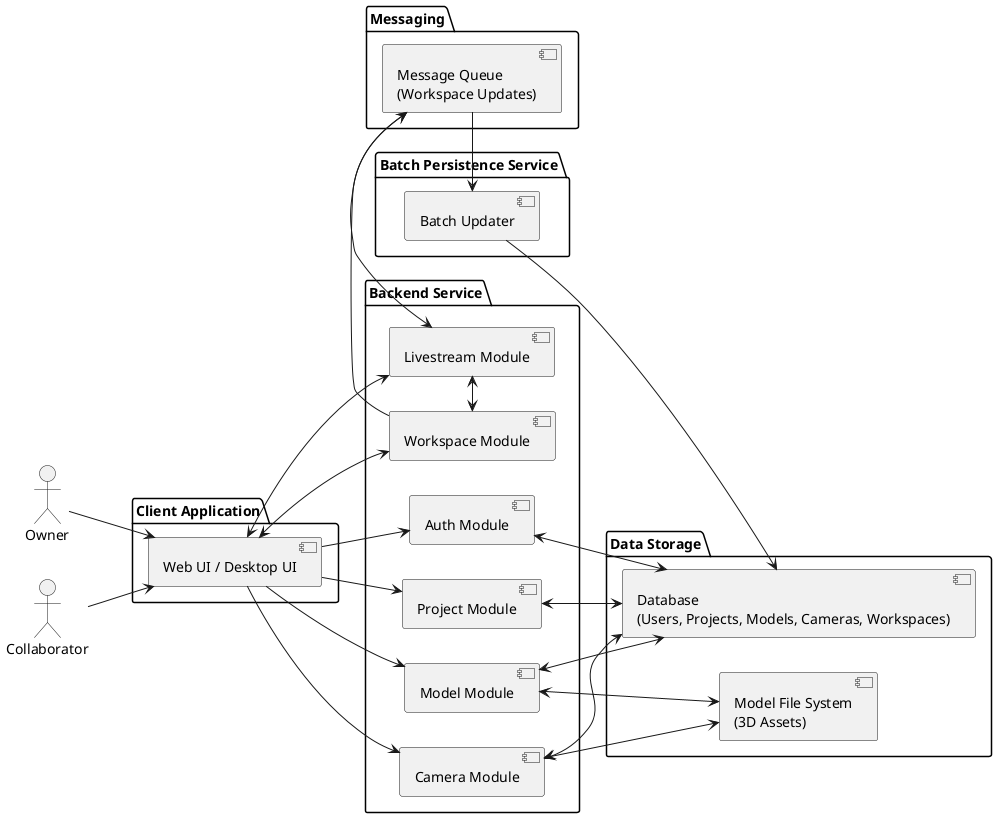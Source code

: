 @startuml system architecture diagram
left to right direction

actor Owner
actor Collaborator as User

package "Client Application" {
  [Web UI / Desktop UI] as UI
}

package "Backend Service" {
  [Auth Module] as Auth
  [Model Module] as Model
  [Project Module] as Project
  together {
    [Workspace Module] as Workspace
    [Livestream Module] as Livestream
  }
  [Camera Module] as Camera
}

package "Batch Persistence Service"{
  [Batch Updater] as BatchUpdater
}

package "Data Storage" {
  [Database\n(Users, Projects, Models, Cameras, Workspaces)] as DB
  [Model File System\n(3D Assets)] as Repo
}

package "Messaging" {
  [Message Queue\n(Workspace Updates)] as MessageQueue
}

' Actors interact with UI
Owner --> UI
User --> UI

' Client calls backend
UI <--> Workspace
UI <-> Livestream
UI --> Auth
UI --> Project
UI --> Model
UI --> Camera

' Workspace Livestream
Workspace <-> Livestream
BatchUpdater <- MessageQueue
BatchUpdater -down-> DB

' Backend to storage
Auth <-> DB
Project <-> DB
Model <-> DB
Model <-> Repo
Workspace -> MessageQueue
Livestream <-> MessageQueue
Camera <--> DB
Camera <--> Repo

@enduml
